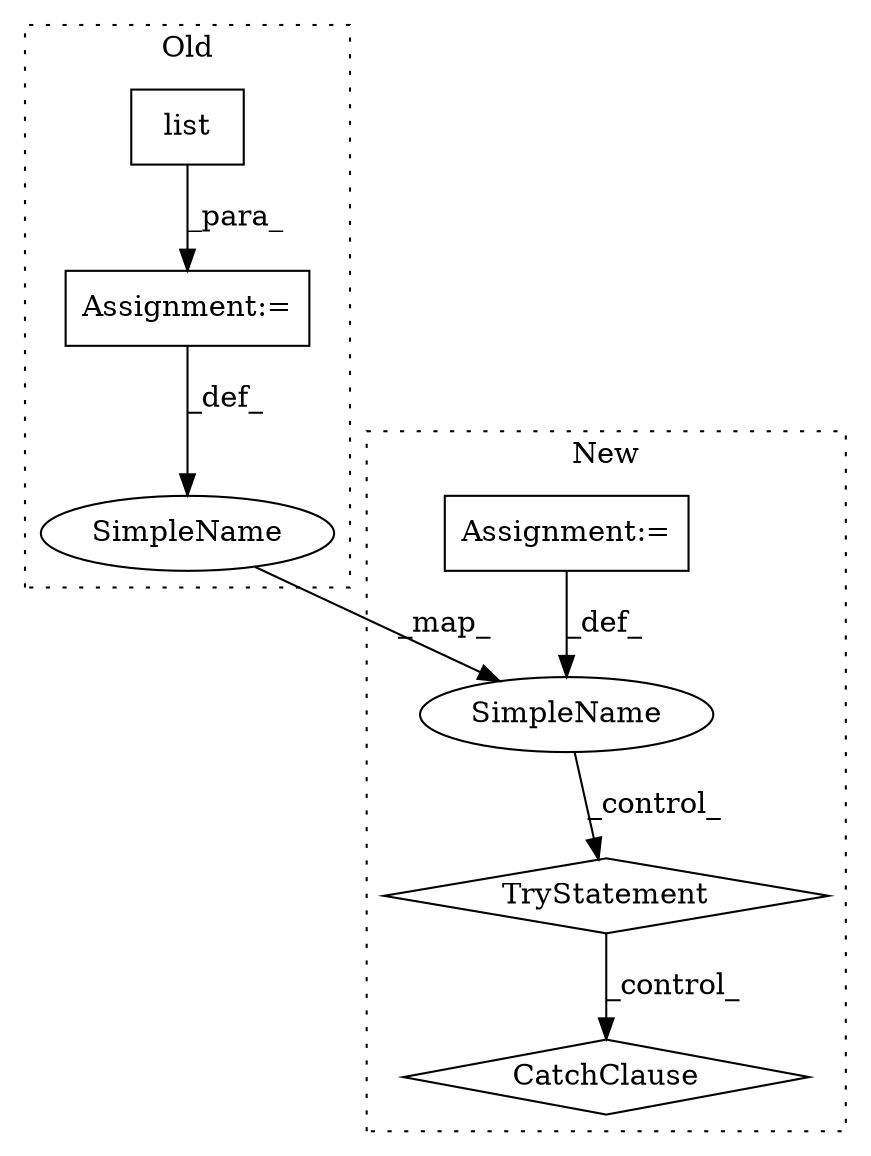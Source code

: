 digraph G {
subgraph cluster0 {
1 [label="list" a="32" s="2697,2734" l="5,1" shape="box"];
4 [label="Assignment:=" a="7" s="2695" l="2" shape="box"];
7 [label="SimpleName" a="42" s="3459" l="4" shape="ellipse"];
label = "Old";
style="dotted";
}
subgraph cluster1 {
2 [label="CatchClause" a="12" s="3488,3523" l="13,2" shape="diamond"];
3 [label="TryStatement" a="54" s="3435" l="4" shape="diamond"];
5 [label="Assignment:=" a="7" s="2658" l="1" shape="box"];
6 [label="SimpleName" a="42" s="3406" l="4" shape="ellipse"];
label = "New";
style="dotted";
}
1 -> 4 [label="_para_"];
3 -> 2 [label="_control_"];
4 -> 7 [label="_def_"];
5 -> 6 [label="_def_"];
6 -> 3 [label="_control_"];
7 -> 6 [label="_map_"];
}